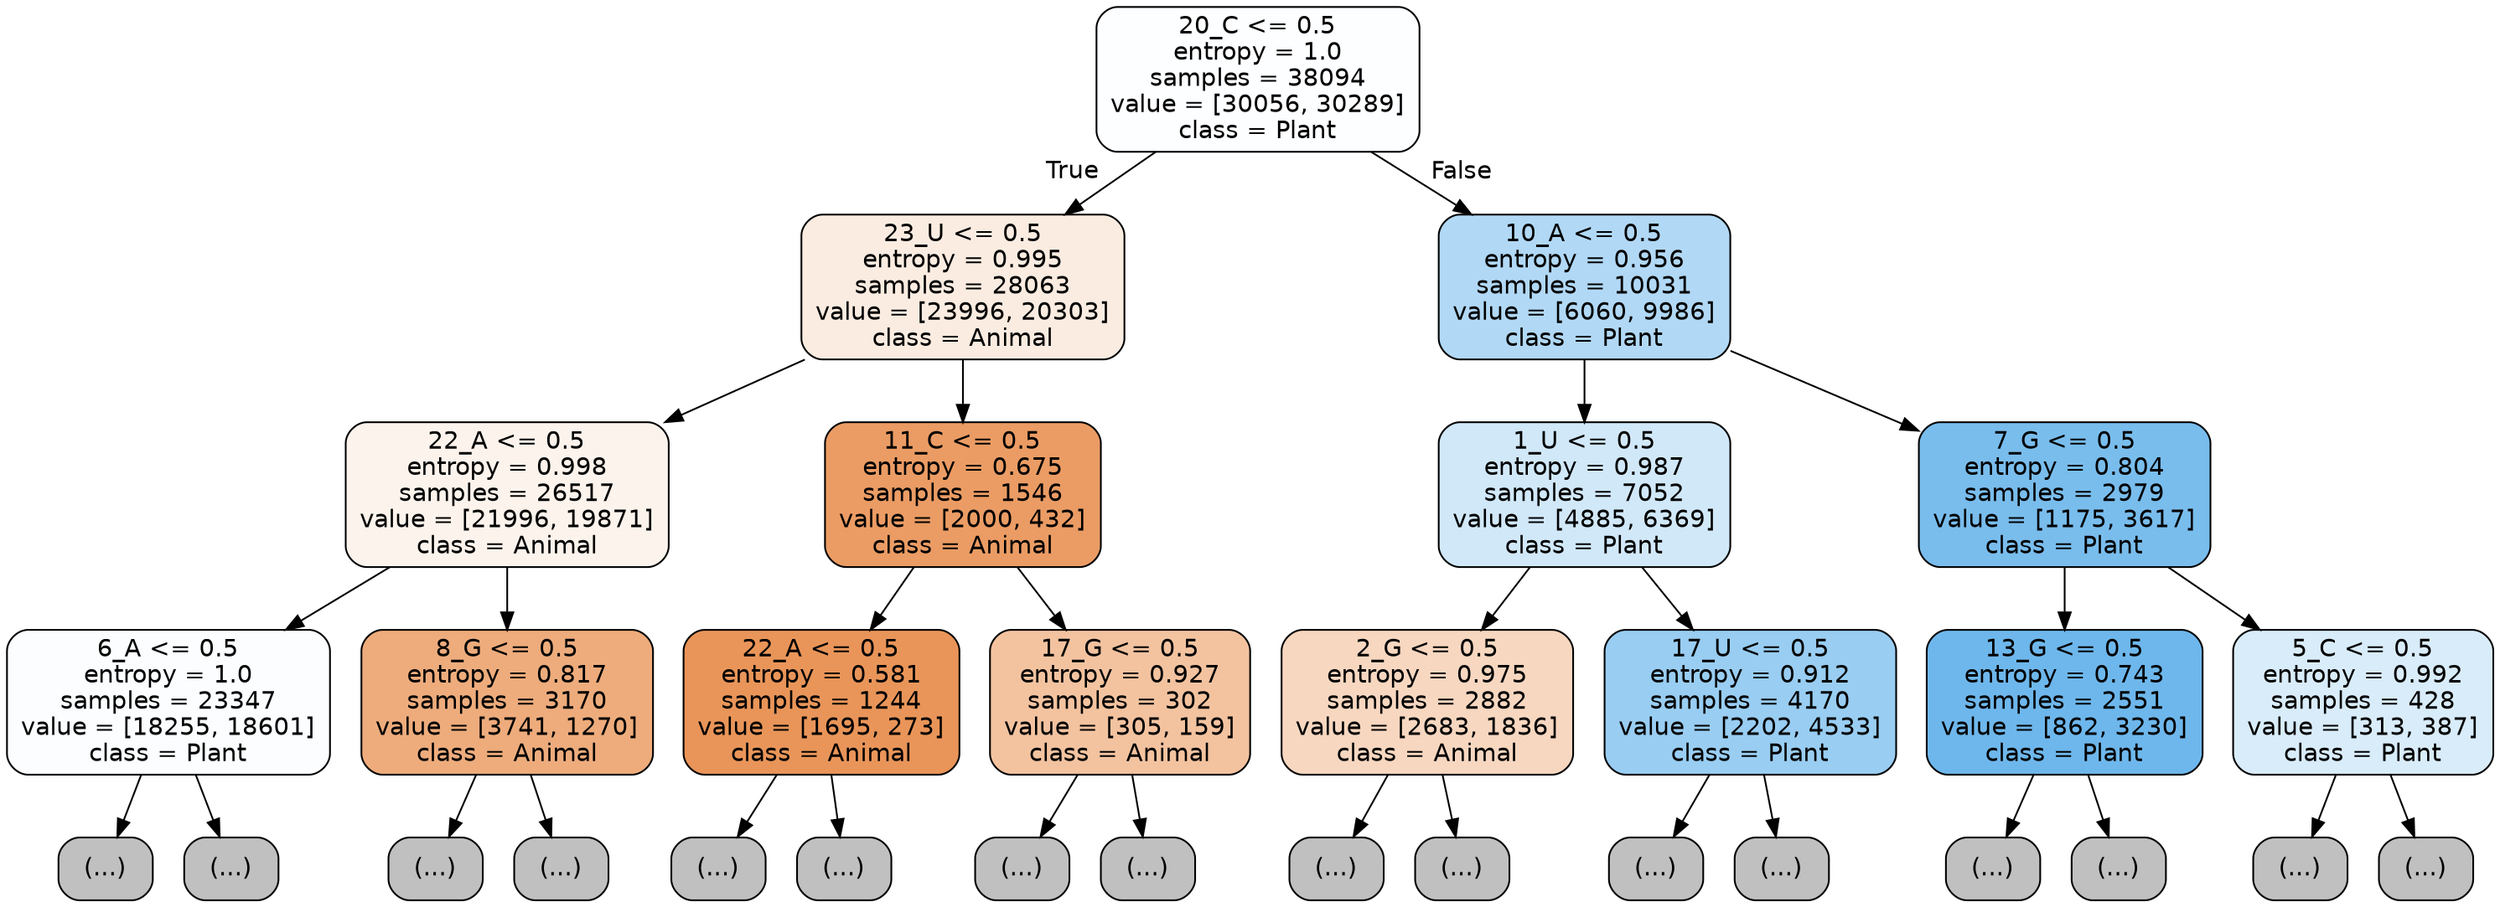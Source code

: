 digraph Tree {
node [shape=box, style="filled, rounded", color="black", fontname="helvetica"] ;
edge [fontname="helvetica"] ;
0 [label="20_C <= 0.5\nentropy = 1.0\nsamples = 38094\nvalue = [30056, 30289]\nclass = Plant", fillcolor="#fdfeff"] ;
1 [label="23_U <= 0.5\nentropy = 0.995\nsamples = 28063\nvalue = [23996, 20303]\nclass = Animal", fillcolor="#fbece1"] ;
0 -> 1 [labeldistance=2.5, labelangle=45, headlabel="True"] ;
2 [label="22_A <= 0.5\nentropy = 0.998\nsamples = 26517\nvalue = [21996, 19871]\nclass = Animal", fillcolor="#fcf3ec"] ;
1 -> 2 ;
3 [label="6_A <= 0.5\nentropy = 1.0\nsamples = 23347\nvalue = [18255, 18601]\nclass = Plant", fillcolor="#fbfdff"] ;
2 -> 3 ;
4 [label="(...)", fillcolor="#C0C0C0"] ;
3 -> 4 ;
8141 [label="(...)", fillcolor="#C0C0C0"] ;
3 -> 8141 ;
10794 [label="8_G <= 0.5\nentropy = 0.817\nsamples = 3170\nvalue = [3741, 1270]\nclass = Animal", fillcolor="#eeac7c"] ;
2 -> 10794 ;
10795 [label="(...)", fillcolor="#C0C0C0"] ;
10794 -> 10795 ;
11816 [label="(...)", fillcolor="#C0C0C0"] ;
10794 -> 11816 ;
12131 [label="11_C <= 0.5\nentropy = 0.675\nsamples = 1546\nvalue = [2000, 432]\nclass = Animal", fillcolor="#eb9c64"] ;
1 -> 12131 ;
12132 [label="22_A <= 0.5\nentropy = 0.581\nsamples = 1244\nvalue = [1695, 273]\nclass = Animal", fillcolor="#e99559"] ;
12131 -> 12132 ;
12133 [label="(...)", fillcolor="#C0C0C0"] ;
12132 -> 12133 ;
12488 [label="(...)", fillcolor="#C0C0C0"] ;
12132 -> 12488 ;
12605 [label="17_G <= 0.5\nentropy = 0.927\nsamples = 302\nvalue = [305, 159]\nclass = Animal", fillcolor="#f3c3a0"] ;
12131 -> 12605 ;
12606 [label="(...)", fillcolor="#C0C0C0"] ;
12605 -> 12606 ;
12699 [label="(...)", fillcolor="#C0C0C0"] ;
12605 -> 12699 ;
12738 [label="10_A <= 0.5\nentropy = 0.956\nsamples = 10031\nvalue = [6060, 9986]\nclass = Plant", fillcolor="#b1d8f5"] ;
0 -> 12738 [labeldistance=2.5, labelangle=-45, headlabel="False"] ;
12739 [label="1_U <= 0.5\nentropy = 0.987\nsamples = 7052\nvalue = [4885, 6369]\nclass = Plant", fillcolor="#d1e8f9"] ;
12738 -> 12739 ;
12740 [label="2_G <= 0.5\nentropy = 0.975\nsamples = 2882\nvalue = [2683, 1836]\nclass = Animal", fillcolor="#f7d7c0"] ;
12739 -> 12740 ;
12741 [label="(...)", fillcolor="#C0C0C0"] ;
12740 -> 12741 ;
14020 [label="(...)", fillcolor="#C0C0C0"] ;
12740 -> 14020 ;
14483 [label="17_U <= 0.5\nentropy = 0.912\nsamples = 4170\nvalue = [2202, 4533]\nclass = Plant", fillcolor="#99cdf2"] ;
12739 -> 14483 ;
14484 [label="(...)", fillcolor="#C0C0C0"] ;
14483 -> 14484 ;
15433 [label="(...)", fillcolor="#C0C0C0"] ;
14483 -> 15433 ;
15832 [label="7_G <= 0.5\nentropy = 0.804\nsamples = 2979\nvalue = [1175, 3617]\nclass = Plant", fillcolor="#79bded"] ;
12738 -> 15832 ;
15833 [label="13_G <= 0.5\nentropy = 0.743\nsamples = 2551\nvalue = [862, 3230]\nclass = Plant", fillcolor="#6eb7ec"] ;
15832 -> 15833 ;
15834 [label="(...)", fillcolor="#C0C0C0"] ;
15833 -> 15834 ;
16347 [label="(...)", fillcolor="#C0C0C0"] ;
15833 -> 16347 ;
16532 [label="5_C <= 0.5\nentropy = 0.992\nsamples = 428\nvalue = [313, 387]\nclass = Plant", fillcolor="#d9ecfa"] ;
15832 -> 16532 ;
16533 [label="(...)", fillcolor="#C0C0C0"] ;
16532 -> 16533 ;
16696 [label="(...)", fillcolor="#C0C0C0"] ;
16532 -> 16696 ;
}